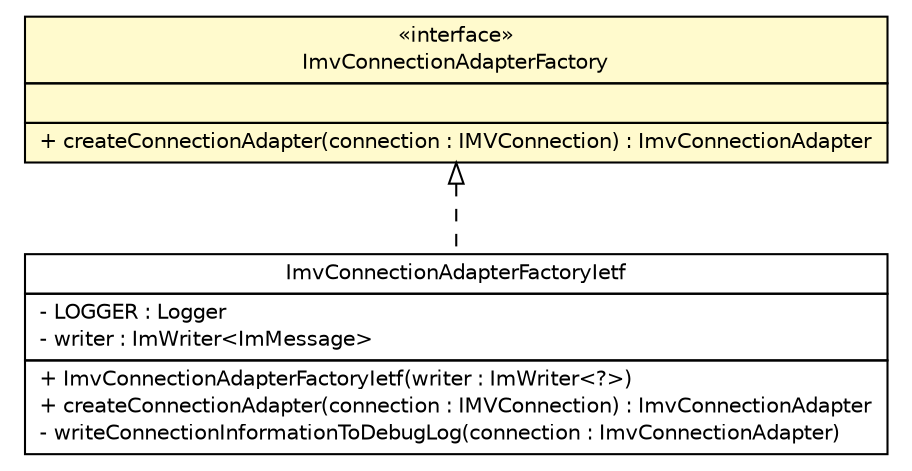 #!/usr/local/bin/dot
#
# Class diagram 
# Generated by UMLGraph version R5_6 (http://www.umlgraph.org/)
#

digraph G {
	edge [fontname="Helvetica",fontsize=10,labelfontname="Helvetica",labelfontsize=10];
	node [fontname="Helvetica",fontsize=10,shape=plaintext];
	nodesep=0.25;
	ranksep=0.5;
	// de.hsbremen.tc.tnc.im.adapter.connection.ImvConnectionAdapterFactory
	c5447 [label=<<table title="de.hsbremen.tc.tnc.im.adapter.connection.ImvConnectionAdapterFactory" border="0" cellborder="1" cellspacing="0" cellpadding="2" port="p" bgcolor="lemonChiffon" href="./ImvConnectionAdapterFactory.html">
		<tr><td><table border="0" cellspacing="0" cellpadding="1">
<tr><td align="center" balign="center"> &#171;interface&#187; </td></tr>
<tr><td align="center" balign="center"> ImvConnectionAdapterFactory </td></tr>
		</table></td></tr>
		<tr><td><table border="0" cellspacing="0" cellpadding="1">
<tr><td align="left" balign="left">  </td></tr>
		</table></td></tr>
		<tr><td><table border="0" cellspacing="0" cellpadding="1">
<tr><td align="left" balign="left"> + createConnectionAdapter(connection : IMVConnection) : ImvConnectionAdapter </td></tr>
		</table></td></tr>
		</table>>, URL="./ImvConnectionAdapterFactory.html", fontname="Helvetica", fontcolor="black", fontsize=10.0];
	// de.hsbremen.tc.tnc.im.adapter.connection.ImvConnectionAdapterFactoryIetf
	c5449 [label=<<table title="de.hsbremen.tc.tnc.im.adapter.connection.ImvConnectionAdapterFactoryIetf" border="0" cellborder="1" cellspacing="0" cellpadding="2" port="p" href="./ImvConnectionAdapterFactoryIetf.html">
		<tr><td><table border="0" cellspacing="0" cellpadding="1">
<tr><td align="center" balign="center"> ImvConnectionAdapterFactoryIetf </td></tr>
		</table></td></tr>
		<tr><td><table border="0" cellspacing="0" cellpadding="1">
<tr><td align="left" balign="left"> - LOGGER : Logger </td></tr>
<tr><td align="left" balign="left"> - writer : ImWriter&lt;ImMessage&gt; </td></tr>
		</table></td></tr>
		<tr><td><table border="0" cellspacing="0" cellpadding="1">
<tr><td align="left" balign="left"> + ImvConnectionAdapterFactoryIetf(writer : ImWriter&lt;?&gt;) </td></tr>
<tr><td align="left" balign="left"> + createConnectionAdapter(connection : IMVConnection) : ImvConnectionAdapter </td></tr>
<tr><td align="left" balign="left"> - writeConnectionInformationToDebugLog(connection : ImvConnectionAdapter) </td></tr>
		</table></td></tr>
		</table>>, URL="./ImvConnectionAdapterFactoryIetf.html", fontname="Helvetica", fontcolor="black", fontsize=10.0];
	//de.hsbremen.tc.tnc.im.adapter.connection.ImvConnectionAdapterFactoryIetf implements de.hsbremen.tc.tnc.im.adapter.connection.ImvConnectionAdapterFactory
	c5447:p -> c5449:p [dir=back,arrowtail=empty,style=dashed];
}

